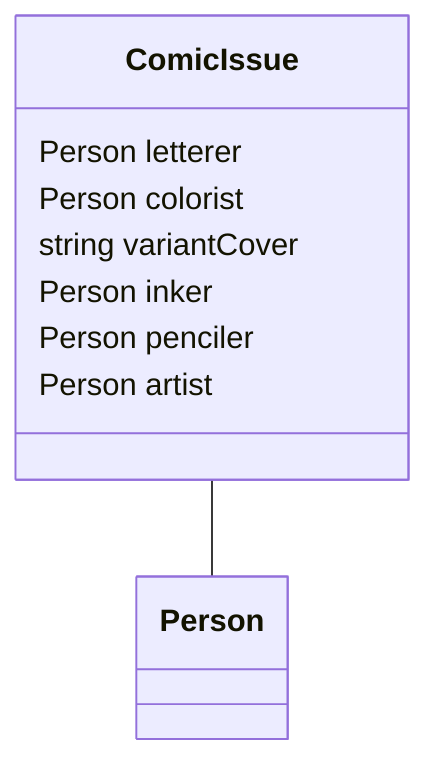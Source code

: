 classDiagram
  ComicIssue -- Person


class ComicIssue {

  Person letterer
  Person colorist
  string variantCover
  Person inker
  Person penciler
  Person artist

 }
